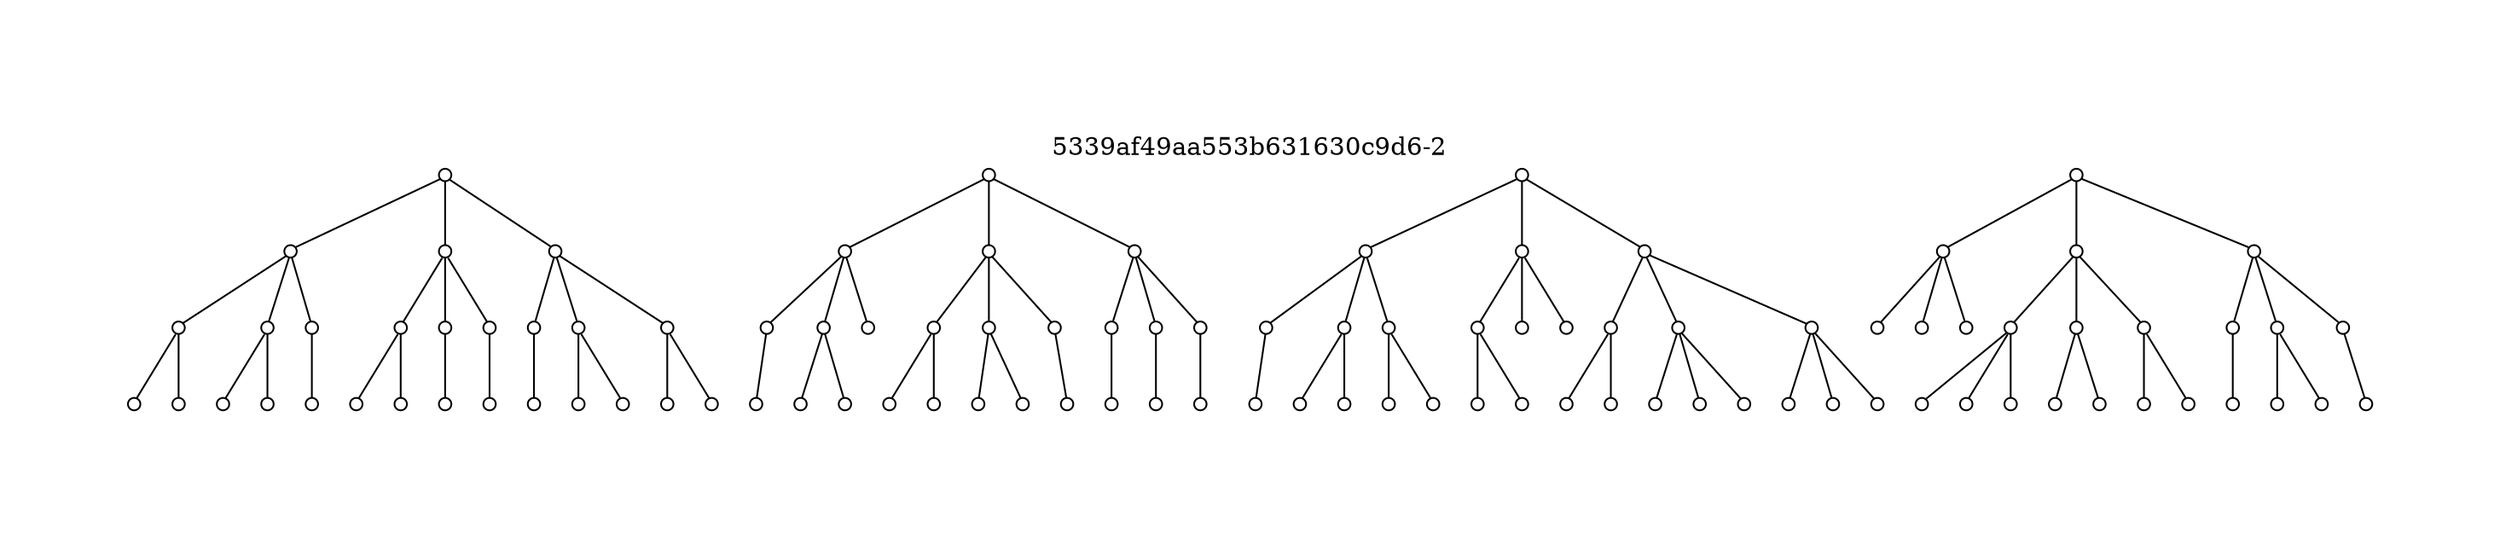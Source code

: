 strict graph "5339af49aa553b631630c9d6-2" {
labelloc=t;
ratio=auto;
pad="1.0";
label="5339af49aa553b631630c9d6-2";
node [fixedsize=true, width="0.1", shape=circle, height="0.1", label=""];
0;
1;
2;
3;
4;
5;
6;
7;
8;
9;
10;
11;
12;
14;
15;
16;
18;
21;
23;
24;
25;
30;
33;
35;
36;
37;
38;
40;
41;
42;
43;
44;
45;
46;
47;
48;
49;
50;
51;
52;
54;
56;
57;
62;
64;
65;
67;
70;
73;
75;
79;
80;
81;
82;
83;
84;
85;
86;
87;
88;
89;
90;
91;
92;
94;
96;
97;
99;
101;
102;
104;
112;
113;
114;
115;
116;
117;
118;
119;
120;
121;
122;
123;
124;
125;
126;
127;
128;
129;
130;
131;
132;
142;
143;
144;
146;
147;
148;
150;
153;
155;
156;
159;
0 -- 1;
0 -- 3;
0 -- 2;
1 -- 5;
2 -- 9;
3 -- 11;
3 -- 12;
3 -- 10;
1 -- 4;
4 -- 15;
4 -- 14;
1 -- 6;
2 -- 7;
2 -- 8;
5 -- 16;
5 -- 18;
6 -- 21;
7 -- 23;
7 -- 24;
8 -- 25;
9 -- 30;
10 -- 33;
11 -- 35;
11 -- 36;
12 -- 37;
12 -- 38;
41 -- 46;
41 -- 44;
41 -- 45;
40 -- 41;
42 -- 47;
40 -- 42;
40 -- 43;
42 -- 48;
42 -- 49;
49 -- 70;
50 -- 73;
43 -- 50;
51 -- 75;
43 -- 51;
43 -- 52;
52 -- 79;
44 -- 54;
45 -- 56;
45 -- 57;
47 -- 62;
47 -- 64;
48 -- 65;
48 -- 67;
80 -- 81;
81 -- 86;
81 -- 84;
81 -- 85;
80 -- 82;
82 -- 89;
82 -- 88;
82 -- 87;
83 -- 91;
83 -- 90;
80 -- 83;
83 -- 92;
84 -- 94;
85 -- 97;
85 -- 96;
86 -- 99;
86 -- 101;
87 -- 102;
87 -- 104;
90 -- 112;
90 -- 113;
91 -- 114;
91 -- 115;
91 -- 116;
92 -- 117;
92 -- 118;
92 -- 119;
120 -- 121;
120 -- 122;
120 -- 123;
121 -- 124;
121 -- 125;
121 -- 126;
122 -- 128;
122 -- 129;
122 -- 127;
127 -- 142;
127 -- 144;
127 -- 143;
128 -- 146;
128 -- 147;
129 -- 150;
129 -- 148;
130 -- 153;
123 -- 130;
123 -- 131;
131 -- 155;
131 -- 156;
132 -- 159;
123 -- 132;
}
